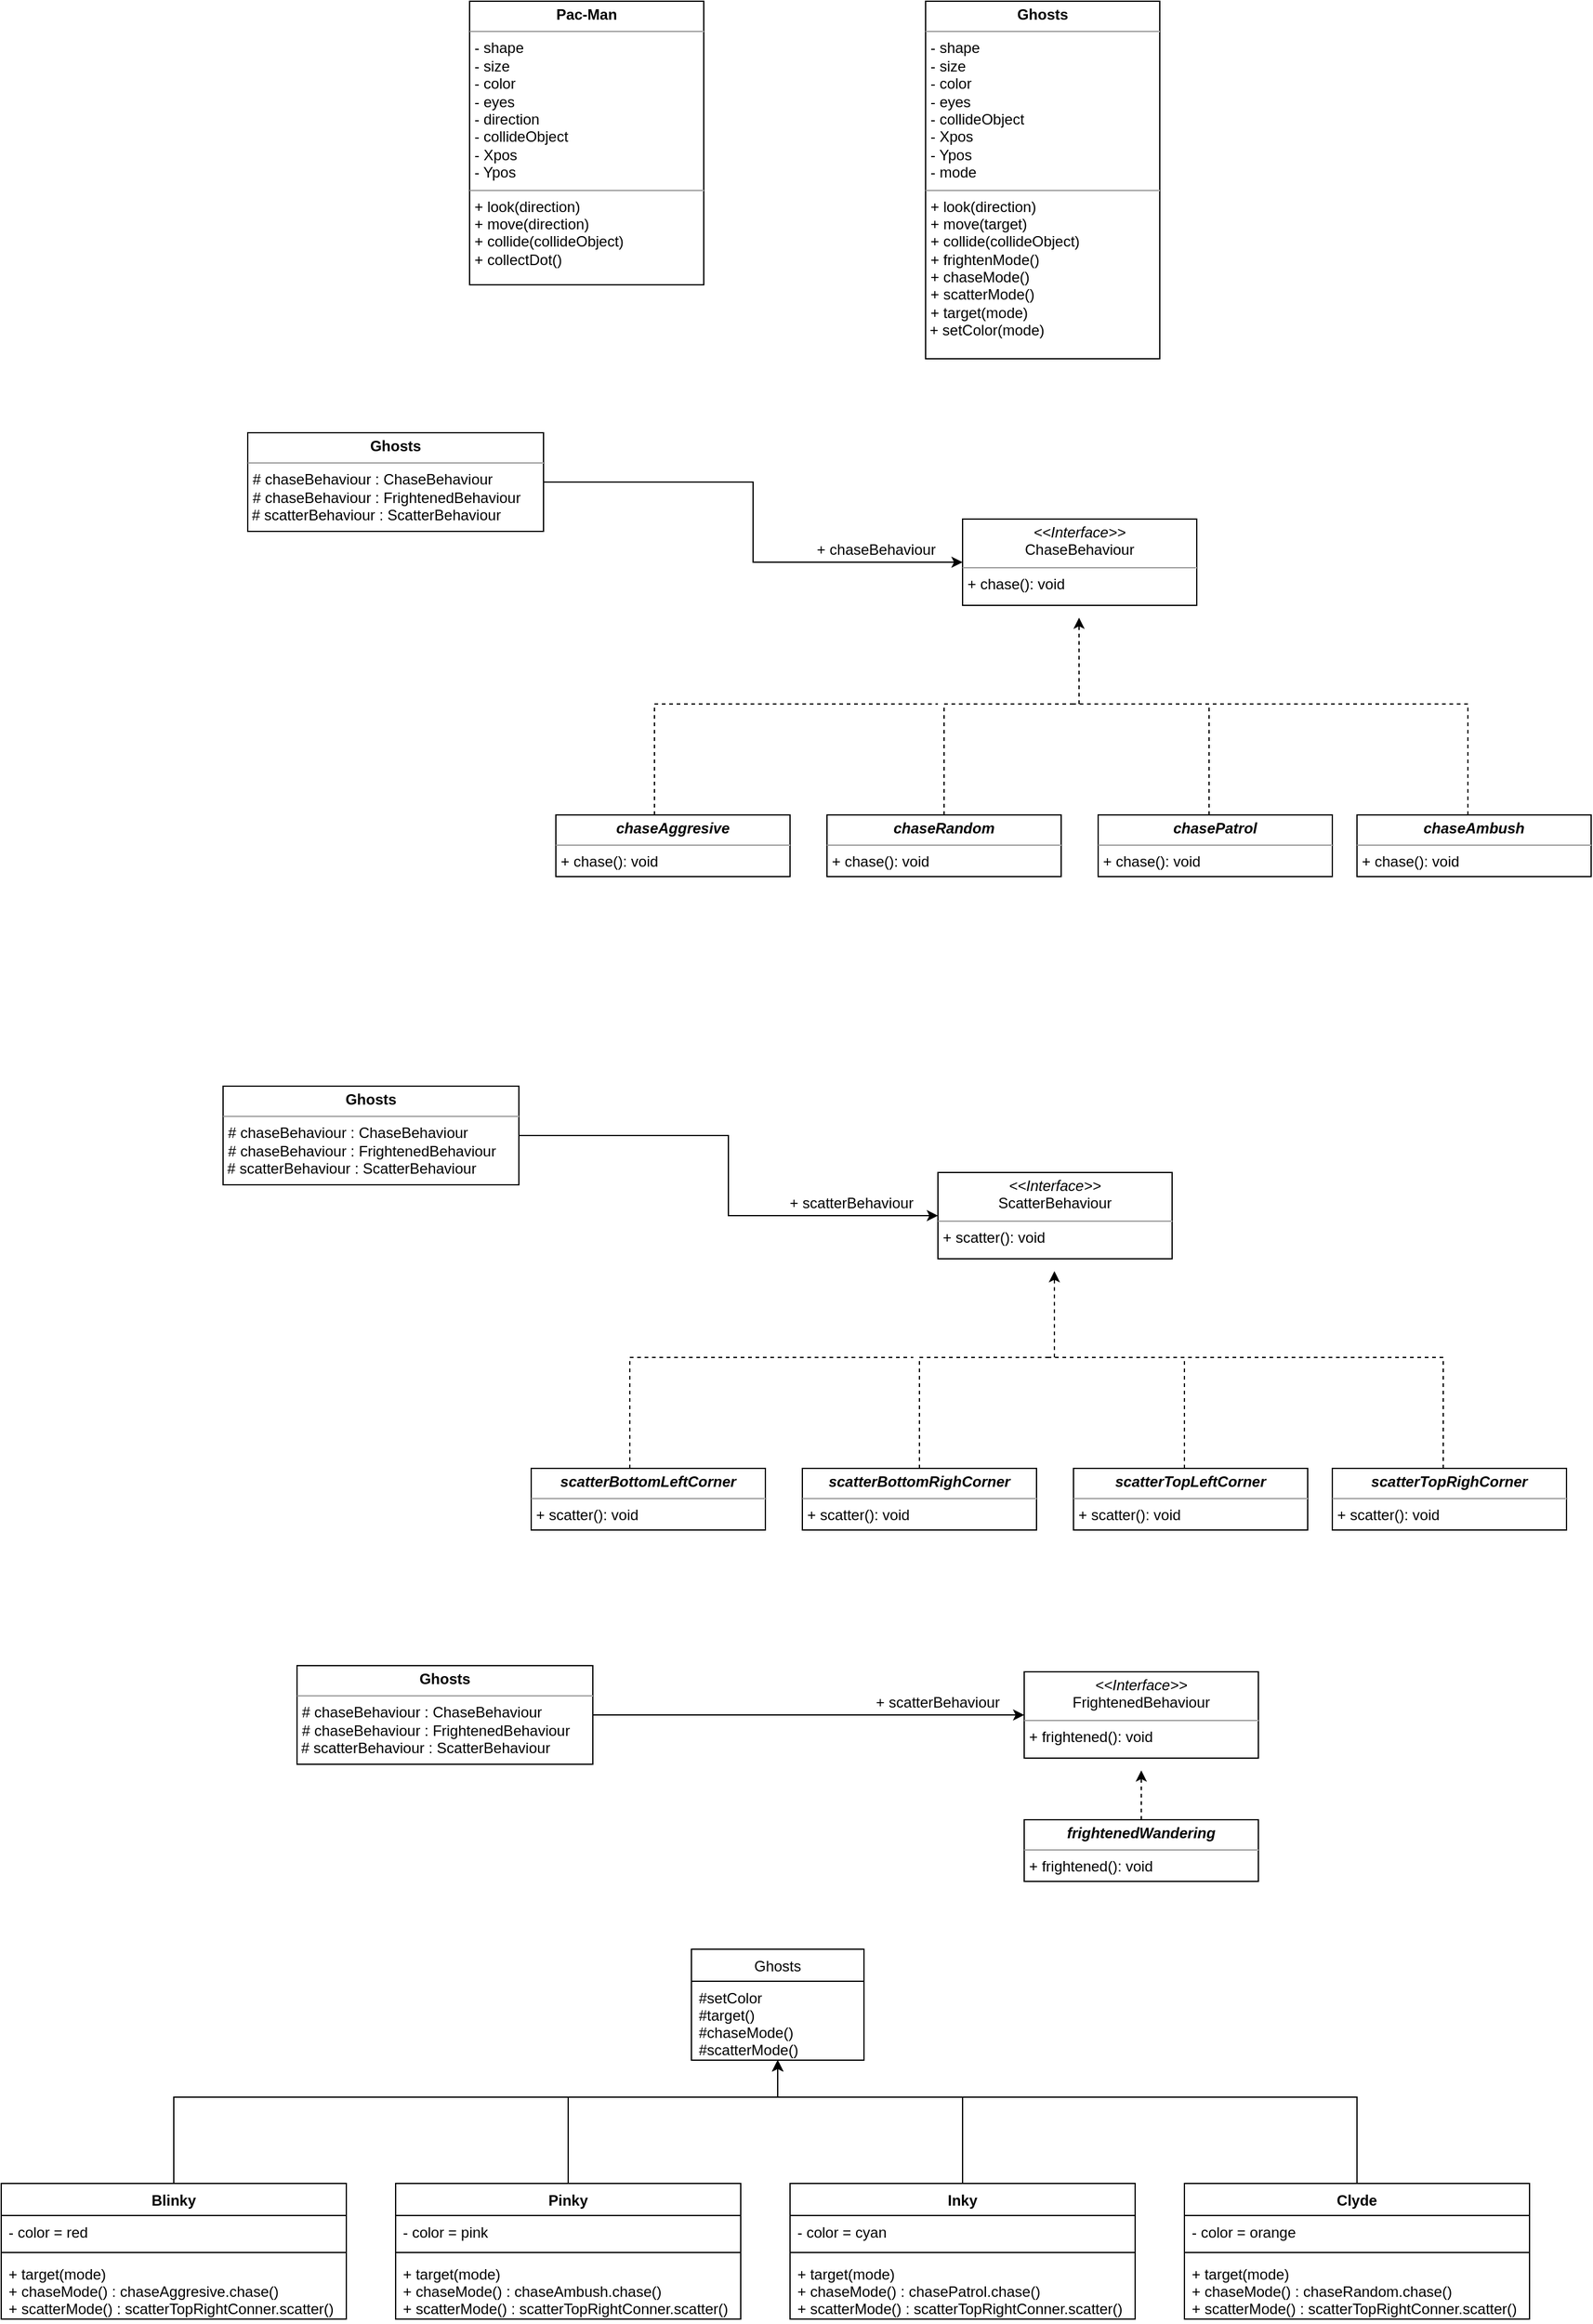 <mxfile version="16.1.4"><diagram id="Zr9euwJqjR3s-nDF8V9x" name="Page-1"><mxGraphModel dx="1422" dy="1865" grid="1" gridSize="10" guides="1" tooltips="1" connect="1" arrows="1" fold="1" page="1" pageScale="1" pageWidth="850" pageHeight="1100" math="0" shadow="0"><root><mxCell id="0"/><mxCell id="1" parent="0"/><mxCell id="b5skQagqp3SkqTpXcIJ9-14" value="&lt;p style=&quot;margin: 0px ; margin-top: 4px ; text-align: center&quot;&gt;&lt;b&gt;Pac-Man&lt;/b&gt;&lt;br&gt;&lt;/p&gt;&lt;hr size=&quot;1&quot;&gt;&lt;p style=&quot;margin: 0px ; margin-left: 4px&quot;&gt;- shape&lt;/p&gt;&lt;p style=&quot;margin: 0px ; margin-left: 4px&quot;&gt;- size&lt;/p&gt;&lt;p style=&quot;margin: 0px ; margin-left: 4px&quot;&gt;- color&lt;/p&gt;&lt;p style=&quot;margin: 0px ; margin-left: 4px&quot;&gt;- eyes&lt;/p&gt;&lt;p style=&quot;margin: 0px ; margin-left: 4px&quot;&gt;- direction&lt;/p&gt;&lt;p style=&quot;margin: 0px ; margin-left: 4px&quot;&gt;- collideObject&lt;/p&gt;&lt;p style=&quot;margin: 0px ; margin-left: 4px&quot;&gt;- Xpos&lt;/p&gt;&lt;p style=&quot;margin: 0px ; margin-left: 4px&quot;&gt;- Ypos&lt;br&gt;&lt;/p&gt;&lt;hr size=&quot;1&quot;&gt;&lt;p style=&quot;margin: 0px ; margin-left: 4px&quot;&gt;+ look(direction)&lt;/p&gt;&lt;p style=&quot;margin: 0px ; margin-left: 4px&quot;&gt;+ move(direction)&lt;/p&gt;&lt;p style=&quot;margin: 0px ; margin-left: 4px&quot;&gt;+ collide(collideObject)&lt;/p&gt;&lt;p style=&quot;margin: 0px ; margin-left: 4px&quot;&gt;+ collectDot()&lt;br&gt;&lt;/p&gt;" style="verticalAlign=top;align=left;overflow=fill;fontSize=12;fontFamily=Helvetica;html=1;" vertex="1" parent="1"><mxGeometry x="490" y="-60" width="190" height="230" as="geometry"/></mxCell><mxCell id="b5skQagqp3SkqTpXcIJ9-24" style="edgeStyle=orthogonalEdgeStyle;rounded=0;orthogonalLoop=1;jettySize=auto;html=1;entryX=0;entryY=0.5;entryDx=0;entryDy=0;" edge="1" parent="1" source="b5skQagqp3SkqTpXcIJ9-17" target="b5skQagqp3SkqTpXcIJ9-18"><mxGeometry relative="1" as="geometry"/></mxCell><mxCell id="b5skQagqp3SkqTpXcIJ9-17" value="&lt;p style=&quot;margin: 0px ; margin-top: 4px ; text-align: center&quot;&gt;&lt;b&gt;Ghosts&lt;/b&gt;&lt;br&gt;&lt;/p&gt;&lt;hr size=&quot;1&quot;&gt;&lt;p style=&quot;margin: 0px ; margin-left: 4px&quot;&gt;# chaseBehaviour : ChaseBehaviour&lt;/p&gt;&lt;p style=&quot;margin: 0px ; margin-left: 4px&quot;&gt;# chaseBehaviour : FrightenedBehaviour&lt;br&gt;&lt;/p&gt;&lt;div&gt;&amp;nbsp;# scatterBehaviour : ScatterBehaviour&lt;br&gt;&lt;/div&gt;" style="verticalAlign=top;align=left;overflow=fill;fontSize=12;fontFamily=Helvetica;html=1;" vertex="1" parent="1"><mxGeometry x="310" y="290" width="240" height="80" as="geometry"/></mxCell><mxCell id="b5skQagqp3SkqTpXcIJ9-18" value="&lt;p style=&quot;margin: 0px ; margin-top: 4px ; text-align: center&quot;&gt;&lt;i&gt;&amp;lt;&amp;lt;Interface&amp;gt;&amp;gt;&lt;/i&gt;&lt;br&gt;ChaseBehaviour&lt;br&gt;&lt;/p&gt;&lt;hr size=&quot;1&quot;&gt;&lt;p style=&quot;margin: 0px ; margin-left: 4px&quot;&gt;+ chase(): void&lt;br&gt;&lt;/p&gt;" style="verticalAlign=top;align=left;overflow=fill;fontSize=12;fontFamily=Helvetica;html=1;" vertex="1" parent="1"><mxGeometry x="890" y="360" width="190" height="70" as="geometry"/></mxCell><mxCell id="b5skQagqp3SkqTpXcIJ9-27" style="edgeStyle=orthogonalEdgeStyle;rounded=0;orthogonalLoop=1;jettySize=auto;html=1;dashed=1;endArrow=none;endFill=0;" edge="1" parent="1" source="b5skQagqp3SkqTpXcIJ9-20"><mxGeometry relative="1" as="geometry"><mxPoint x="870" y="510" as="targetPoint"/><Array as="points"><mxPoint x="640" y="510"/></Array></mxGeometry></mxCell><mxCell id="b5skQagqp3SkqTpXcIJ9-20" value="&lt;p style=&quot;margin: 0px ; margin-top: 4px ; text-align: center&quot;&gt;&lt;i&gt;&lt;b&gt;chaseAggresive&lt;/b&gt;&lt;/i&gt;&lt;br&gt;&lt;/p&gt;&lt;hr size=&quot;1&quot;&gt;&lt;p style=&quot;margin: 0px ; margin-left: 4px&quot;&gt;+ chase(): void&lt;br&gt;&lt;/p&gt;" style="verticalAlign=top;align=left;overflow=fill;fontSize=12;fontFamily=Helvetica;html=1;" vertex="1" parent="1"><mxGeometry x="560" y="600" width="190" height="50" as="geometry"/></mxCell><mxCell id="b5skQagqp3SkqTpXcIJ9-30" style="edgeStyle=orthogonalEdgeStyle;rounded=0;orthogonalLoop=1;jettySize=auto;html=1;dashed=1;endArrow=none;endFill=0;" edge="1" parent="1" source="b5skQagqp3SkqTpXcIJ9-21"><mxGeometry relative="1" as="geometry"><mxPoint x="980" y="510" as="targetPoint"/><Array as="points"><mxPoint x="875" y="510"/></Array></mxGeometry></mxCell><mxCell id="b5skQagqp3SkqTpXcIJ9-21" value="&lt;p style=&quot;margin: 0px ; margin-top: 4px ; text-align: center&quot;&gt;&lt;i&gt;&lt;b&gt;chaseRandom&lt;/b&gt;&lt;/i&gt;&lt;br&gt;&lt;/p&gt;&lt;hr size=&quot;1&quot;&gt;&lt;p style=&quot;margin: 0px ; margin-left: 4px&quot;&gt;+ chase(): void&lt;br&gt;&lt;/p&gt;" style="verticalAlign=top;align=left;overflow=fill;fontSize=12;fontFamily=Helvetica;html=1;" vertex="1" parent="1"><mxGeometry x="780" y="600" width="190" height="50" as="geometry"/></mxCell><mxCell id="b5skQagqp3SkqTpXcIJ9-28" style="edgeStyle=orthogonalEdgeStyle;rounded=0;orthogonalLoop=1;jettySize=auto;html=1;dashed=1;endArrow=none;endFill=0;" edge="1" parent="1" source="b5skQagqp3SkqTpXcIJ9-22"><mxGeometry relative="1" as="geometry"><mxPoint x="980" y="510" as="targetPoint"/><Array as="points"><mxPoint x="1090" y="510"/></Array></mxGeometry></mxCell><mxCell id="b5skQagqp3SkqTpXcIJ9-22" value="&lt;p style=&quot;margin: 0px ; margin-top: 4px ; text-align: center&quot;&gt;&lt;i&gt;&lt;b&gt;chasePatrol&lt;/b&gt;&lt;/i&gt;&lt;br&gt;&lt;/p&gt;&lt;hr size=&quot;1&quot;&gt;&lt;p style=&quot;margin: 0px ; margin-left: 4px&quot;&gt;+ chase(): void&lt;br&gt;&lt;/p&gt;" style="verticalAlign=top;align=left;overflow=fill;fontSize=12;fontFamily=Helvetica;html=1;" vertex="1" parent="1"><mxGeometry x="1000" y="600" width="190" height="50" as="geometry"/></mxCell><mxCell id="b5skQagqp3SkqTpXcIJ9-29" style="edgeStyle=orthogonalEdgeStyle;rounded=0;orthogonalLoop=1;jettySize=auto;html=1;dashed=1;endArrow=none;endFill=0;" edge="1" parent="1" source="b5skQagqp3SkqTpXcIJ9-23"><mxGeometry relative="1" as="geometry"><mxPoint x="1090" y="510" as="targetPoint"/><Array as="points"><mxPoint x="1300" y="510"/></Array></mxGeometry></mxCell><mxCell id="b5skQagqp3SkqTpXcIJ9-23" value="&lt;p style=&quot;margin: 0px ; margin-top: 4px ; text-align: center&quot;&gt;&lt;i&gt;&lt;b&gt;chaseAmbush&lt;/b&gt;&lt;/i&gt;&lt;br&gt;&lt;/p&gt;&lt;hr size=&quot;1&quot;&gt;&lt;p style=&quot;margin: 0px ; margin-left: 4px&quot;&gt;+ chase(): void&lt;br&gt;&lt;/p&gt;" style="verticalAlign=top;align=left;overflow=fill;fontSize=12;fontFamily=Helvetica;html=1;" vertex="1" parent="1"><mxGeometry x="1210" y="600" width="190" height="50" as="geometry"/></mxCell><mxCell id="b5skQagqp3SkqTpXcIJ9-31" value="" style="endArrow=classic;dashed=1;html=1;rounded=0;endFill=1;" edge="1" parent="1"><mxGeometry width="50" height="50" relative="1" as="geometry"><mxPoint x="984.5" y="510" as="sourcePoint"/><mxPoint x="984.5" y="440" as="targetPoint"/></mxGeometry></mxCell><mxCell id="b5skQagqp3SkqTpXcIJ9-32" value="&lt;p style=&quot;margin: 0px ; margin-top: 4px ; text-align: center&quot;&gt;&lt;b&gt;Ghosts&lt;/b&gt;&lt;br&gt;&lt;/p&gt;&lt;hr size=&quot;1&quot;&gt;&lt;p style=&quot;margin: 0px ; margin-left: 4px&quot;&gt;- shape&lt;br&gt;- size&lt;/p&gt;&lt;p style=&quot;margin: 0px ; margin-left: 4px&quot;&gt;- color&lt;/p&gt;&lt;p style=&quot;margin: 0px ; margin-left: 4px&quot;&gt;- eyes&lt;/p&gt;&lt;p style=&quot;margin: 0px ; margin-left: 4px&quot;&gt;- collideObject&lt;/p&gt;&lt;p style=&quot;margin: 0px ; margin-left: 4px&quot;&gt;- Xpos&lt;/p&gt;&lt;p style=&quot;margin: 0px ; margin-left: 4px&quot;&gt;- Ypos&lt;/p&gt;&lt;p style=&quot;margin: 0px ; margin-left: 4px&quot;&gt;- mode&lt;br&gt;&lt;/p&gt;&lt;hr size=&quot;1&quot;&gt;&lt;p style=&quot;margin: 0px ; margin-left: 4px&quot;&gt;+ look(direction)&lt;/p&gt;&lt;p style=&quot;margin: 0px ; margin-left: 4px&quot;&gt;+ move(target)&lt;/p&gt;&lt;p style=&quot;margin: 0px ; margin-left: 4px&quot;&gt;+ collide(collideObject)&lt;/p&gt;&lt;p style=&quot;margin: 0px ; margin-left: 4px&quot;&gt;+ frightenMode()&lt;/p&gt;&lt;p style=&quot;margin: 0px ; margin-left: 4px&quot;&gt;+ chaseMode()&lt;/p&gt;&lt;p style=&quot;margin: 0px ; margin-left: 4px&quot;&gt;+ scatterMode()&lt;/p&gt;&lt;p style=&quot;margin: 0px ; margin-left: 4px&quot;&gt;+ target(mode)&lt;br&gt;&lt;/p&gt;&lt;div&gt;&amp;nbsp;+ setColor(mode)&lt;br&gt;&lt;/div&gt;" style="verticalAlign=top;align=left;overflow=fill;fontSize=12;fontFamily=Helvetica;html=1;" vertex="1" parent="1"><mxGeometry x="860" y="-60" width="190" height="290" as="geometry"/></mxCell><mxCell id="b5skQagqp3SkqTpXcIJ9-33" value="+ chaseBehaviour" style="text;html=1;strokeColor=none;fillColor=none;align=center;verticalAlign=middle;whiteSpace=wrap;rounded=0;" vertex="1" parent="1"><mxGeometry x="760" y="370" width="120" height="30" as="geometry"/></mxCell><mxCell id="b5skQagqp3SkqTpXcIJ9-34" style="edgeStyle=orthogonalEdgeStyle;rounded=0;orthogonalLoop=1;jettySize=auto;html=1;entryX=0;entryY=0.5;entryDx=0;entryDy=0;" edge="1" parent="1" source="b5skQagqp3SkqTpXcIJ9-35" target="b5skQagqp3SkqTpXcIJ9-36"><mxGeometry relative="1" as="geometry"/></mxCell><mxCell id="b5skQagqp3SkqTpXcIJ9-35" value="&lt;p style=&quot;margin: 0px ; margin-top: 4px ; text-align: center&quot;&gt;&lt;b&gt;Ghosts&lt;/b&gt;&lt;br&gt;&lt;/p&gt;&lt;hr size=&quot;1&quot;&gt;&lt;p style=&quot;margin: 0px ; margin-left: 4px&quot;&gt;# chaseBehaviour : ChaseBehaviour&lt;/p&gt;&lt;p style=&quot;margin: 0px ; margin-left: 4px&quot;&gt;# chaseBehaviour : FrightenedBehaviour&lt;br&gt;&lt;/p&gt;&lt;div&gt;&amp;nbsp;# scatterBehaviour : ScatterBehaviour&lt;br&gt;&lt;/div&gt;" style="verticalAlign=top;align=left;overflow=fill;fontSize=12;fontFamily=Helvetica;html=1;" vertex="1" parent="1"><mxGeometry x="290" y="820" width="240" height="80" as="geometry"/></mxCell><mxCell id="b5skQagqp3SkqTpXcIJ9-36" value="&lt;p style=&quot;margin: 0px ; margin-top: 4px ; text-align: center&quot;&gt;&lt;i&gt;&amp;lt;&amp;lt;Interface&amp;gt;&amp;gt;&lt;/i&gt;&lt;br&gt;ScatterBehaviour&lt;br&gt;&lt;/p&gt;&lt;hr size=&quot;1&quot;&gt;&lt;p style=&quot;margin: 0px ; margin-left: 4px&quot;&gt;+ scatter(): void&lt;br&gt;&lt;/p&gt;" style="verticalAlign=top;align=left;overflow=fill;fontSize=12;fontFamily=Helvetica;html=1;" vertex="1" parent="1"><mxGeometry x="870" y="890" width="190" height="70" as="geometry"/></mxCell><mxCell id="b5skQagqp3SkqTpXcIJ9-37" style="edgeStyle=orthogonalEdgeStyle;rounded=0;orthogonalLoop=1;jettySize=auto;html=1;dashed=1;endArrow=none;endFill=0;" edge="1" parent="1" source="b5skQagqp3SkqTpXcIJ9-38"><mxGeometry relative="1" as="geometry"><mxPoint x="850" y="1040" as="targetPoint"/><Array as="points"><mxPoint x="620" y="1040"/></Array></mxGeometry></mxCell><mxCell id="b5skQagqp3SkqTpXcIJ9-38" value="&lt;p style=&quot;margin: 0px ; margin-top: 4px ; text-align: center&quot;&gt;&lt;i&gt;&lt;b&gt;scatterBottomLeftCorner&lt;/b&gt;&lt;/i&gt;&lt;br&gt;&lt;/p&gt;&lt;hr size=&quot;1&quot;&gt;&lt;p style=&quot;margin: 0px ; margin-left: 4px&quot;&gt;+ scatter(): void&lt;br&gt;&lt;/p&gt;" style="verticalAlign=top;align=left;overflow=fill;fontSize=12;fontFamily=Helvetica;html=1;" vertex="1" parent="1"><mxGeometry x="540" y="1130" width="190" height="50" as="geometry"/></mxCell><mxCell id="b5skQagqp3SkqTpXcIJ9-39" style="edgeStyle=orthogonalEdgeStyle;rounded=0;orthogonalLoop=1;jettySize=auto;html=1;dashed=1;endArrow=none;endFill=0;" edge="1" parent="1" source="b5skQagqp3SkqTpXcIJ9-40"><mxGeometry relative="1" as="geometry"><mxPoint x="960" y="1040" as="targetPoint"/><Array as="points"><mxPoint x="855" y="1040"/></Array></mxGeometry></mxCell><mxCell id="b5skQagqp3SkqTpXcIJ9-40" value="&lt;p style=&quot;margin: 0px ; margin-top: 4px ; text-align: center&quot;&gt;&lt;i&gt;&lt;b&gt;scatterBottomRighCorner&lt;/b&gt;&lt;/i&gt;&lt;/p&gt;&lt;hr size=&quot;1&quot;&gt;&lt;p style=&quot;margin: 0px ; margin-left: 4px&quot;&gt;+ scatter(): void&lt;br&gt;&lt;/p&gt;" style="verticalAlign=top;align=left;overflow=fill;fontSize=12;fontFamily=Helvetica;html=1;" vertex="1" parent="1"><mxGeometry x="760" y="1130" width="190" height="50" as="geometry"/></mxCell><mxCell id="b5skQagqp3SkqTpXcIJ9-41" style="edgeStyle=orthogonalEdgeStyle;rounded=0;orthogonalLoop=1;jettySize=auto;html=1;dashed=1;endArrow=none;endFill=0;" edge="1" parent="1" source="b5skQagqp3SkqTpXcIJ9-42"><mxGeometry relative="1" as="geometry"><mxPoint x="960" y="1040" as="targetPoint"/><Array as="points"><mxPoint x="1070" y="1040"/></Array></mxGeometry></mxCell><mxCell id="b5skQagqp3SkqTpXcIJ9-42" value="&lt;p style=&quot;margin: 0px ; margin-top: 4px ; text-align: center&quot;&gt;&lt;i&gt;&lt;b&gt;scatterTopLeftCorner&lt;/b&gt;&lt;/i&gt;&lt;/p&gt;&lt;hr size=&quot;1&quot;&gt;&lt;p style=&quot;margin: 0px ; margin-left: 4px&quot;&gt;+ scatter(): void&lt;br&gt;&lt;/p&gt;" style="verticalAlign=top;align=left;overflow=fill;fontSize=12;fontFamily=Helvetica;html=1;" vertex="1" parent="1"><mxGeometry x="980" y="1130" width="190" height="50" as="geometry"/></mxCell><mxCell id="b5skQagqp3SkqTpXcIJ9-43" style="edgeStyle=orthogonalEdgeStyle;rounded=0;orthogonalLoop=1;jettySize=auto;html=1;dashed=1;endArrow=none;endFill=0;" edge="1" parent="1" source="b5skQagqp3SkqTpXcIJ9-44"><mxGeometry relative="1" as="geometry"><mxPoint x="1070" y="1040" as="targetPoint"/><Array as="points"><mxPoint x="1280" y="1040"/></Array></mxGeometry></mxCell><mxCell id="b5skQagqp3SkqTpXcIJ9-44" value="&lt;p style=&quot;margin: 0px ; margin-top: 4px ; text-align: center&quot;&gt;&lt;i&gt;&lt;b&gt;scatterTopRighCorner&lt;/b&gt;&lt;/i&gt;&lt;/p&gt;&lt;hr size=&quot;1&quot;&gt;&lt;p style=&quot;margin: 0px ; margin-left: 4px&quot;&gt;+ scatter(): void&lt;br&gt;&lt;/p&gt;" style="verticalAlign=top;align=left;overflow=fill;fontSize=12;fontFamily=Helvetica;html=1;" vertex="1" parent="1"><mxGeometry x="1190" y="1130" width="190" height="50" as="geometry"/></mxCell><mxCell id="b5skQagqp3SkqTpXcIJ9-45" value="" style="endArrow=classic;dashed=1;html=1;rounded=0;endFill=1;" edge="1" parent="1"><mxGeometry width="50" height="50" relative="1" as="geometry"><mxPoint x="964.5" y="1040" as="sourcePoint"/><mxPoint x="964.5" y="970" as="targetPoint"/></mxGeometry></mxCell><mxCell id="b5skQagqp3SkqTpXcIJ9-46" value="+ scatterBehaviour" style="text;html=1;strokeColor=none;fillColor=none;align=center;verticalAlign=middle;whiteSpace=wrap;rounded=0;" vertex="1" parent="1"><mxGeometry x="740" y="900" width="120" height="30" as="geometry"/></mxCell><mxCell id="b5skQagqp3SkqTpXcIJ9-47" style="edgeStyle=orthogonalEdgeStyle;rounded=0;orthogonalLoop=1;jettySize=auto;html=1;entryX=0;entryY=0.5;entryDx=0;entryDy=0;" edge="1" parent="1" source="b5skQagqp3SkqTpXcIJ9-48" target="b5skQagqp3SkqTpXcIJ9-49"><mxGeometry relative="1" as="geometry"/></mxCell><mxCell id="b5skQagqp3SkqTpXcIJ9-48" value="&lt;p style=&quot;margin: 0px ; margin-top: 4px ; text-align: center&quot;&gt;&lt;b&gt;Ghosts&lt;/b&gt;&lt;br&gt;&lt;/p&gt;&lt;hr size=&quot;1&quot;&gt;&lt;p style=&quot;margin: 0px ; margin-left: 4px&quot;&gt;# chaseBehaviour : ChaseBehaviour&lt;/p&gt;&lt;p style=&quot;margin: 0px ; margin-left: 4px&quot;&gt;# chaseBehaviour : FrightenedBehaviour&lt;br&gt;&lt;/p&gt;&lt;div&gt;&amp;nbsp;# scatterBehaviour : ScatterBehaviour&lt;br&gt;&lt;/div&gt;" style="verticalAlign=top;align=left;overflow=fill;fontSize=12;fontFamily=Helvetica;html=1;" vertex="1" parent="1"><mxGeometry x="350" y="1290" width="240" height="80" as="geometry"/></mxCell><mxCell id="b5skQagqp3SkqTpXcIJ9-49" value="&lt;p style=&quot;margin: 0px ; margin-top: 4px ; text-align: center&quot;&gt;&lt;i&gt;&amp;lt;&amp;lt;Interface&amp;gt;&amp;gt;&lt;/i&gt;&lt;br&gt;FrightenedBehaviour&lt;br&gt;&lt;/p&gt;&lt;hr size=&quot;1&quot;&gt;&lt;p style=&quot;margin: 0px ; margin-left: 4px&quot;&gt;+ frightened(): void&lt;br&gt;&lt;/p&gt;" style="verticalAlign=top;align=left;overflow=fill;fontSize=12;fontFamily=Helvetica;html=1;" vertex="1" parent="1"><mxGeometry x="940" y="1295" width="190" height="70" as="geometry"/></mxCell><mxCell id="b5skQagqp3SkqTpXcIJ9-60" style="edgeStyle=orthogonalEdgeStyle;rounded=0;orthogonalLoop=1;jettySize=auto;html=1;dashed=1;endArrow=classic;endFill=1;" edge="1" parent="1" source="b5skQagqp3SkqTpXcIJ9-55"><mxGeometry relative="1" as="geometry"><mxPoint x="1035" y="1375" as="targetPoint"/></mxGeometry></mxCell><mxCell id="b5skQagqp3SkqTpXcIJ9-55" value="&lt;p style=&quot;margin: 0px ; margin-top: 4px ; text-align: center&quot;&gt;&lt;i&gt;&lt;b&gt;frightenedWandering&lt;/b&gt;&lt;/i&gt;&lt;br&gt;&lt;/p&gt;&lt;hr size=&quot;1&quot;&gt;&lt;p style=&quot;margin: 0px ; margin-left: 4px&quot;&gt;+ frightened(): void&lt;br&gt;&lt;/p&gt;" style="verticalAlign=top;align=left;overflow=fill;fontSize=12;fontFamily=Helvetica;html=1;" vertex="1" parent="1"><mxGeometry x="940" y="1415" width="190" height="50" as="geometry"/></mxCell><mxCell id="b5skQagqp3SkqTpXcIJ9-59" value="+ scatterBehaviour" style="text;html=1;strokeColor=none;fillColor=none;align=center;verticalAlign=middle;whiteSpace=wrap;rounded=0;" vertex="1" parent="1"><mxGeometry x="810" y="1305" width="120" height="30" as="geometry"/></mxCell><mxCell id="b5skQagqp3SkqTpXcIJ9-61" value="Ghosts" style="swimlane;fontStyle=0;childLayout=stackLayout;horizontal=1;startSize=26;fillColor=none;horizontalStack=0;resizeParent=1;resizeParentMax=0;resizeLast=0;collapsible=1;marginBottom=0;" vertex="1" parent="1"><mxGeometry x="670" y="1520" width="140" height="90" as="geometry"/></mxCell><mxCell id="b5skQagqp3SkqTpXcIJ9-62" value="#setColor&#xA;#target()&#xA;#chaseMode()&#xA;#scatterMode()&#xA;" style="text;strokeColor=none;fillColor=none;align=left;verticalAlign=top;spacingLeft=4;spacingRight=4;overflow=hidden;rotatable=0;points=[[0,0.5],[1,0.5]];portConstraint=eastwest;" vertex="1" parent="b5skQagqp3SkqTpXcIJ9-61"><mxGeometry y="26" width="140" height="64" as="geometry"/></mxCell><mxCell id="b5skQagqp3SkqTpXcIJ9-83" style="edgeStyle=orthogonalEdgeStyle;rounded=0;orthogonalLoop=1;jettySize=auto;html=1;entryX=0.5;entryY=1;entryDx=0;entryDy=0;endArrow=classic;endFill=1;" edge="1" parent="1" source="b5skQagqp3SkqTpXcIJ9-67" target="b5skQagqp3SkqTpXcIJ9-61"><mxGeometry relative="1" as="geometry"><Array as="points"><mxPoint x="250" y="1640"/><mxPoint x="740" y="1640"/></Array></mxGeometry></mxCell><mxCell id="b5skQagqp3SkqTpXcIJ9-67" value="Blinky" style="swimlane;fontStyle=1;align=center;verticalAlign=top;childLayout=stackLayout;horizontal=1;startSize=26;horizontalStack=0;resizeParent=1;resizeParentMax=0;resizeLast=0;collapsible=1;marginBottom=0;" vertex="1" parent="1"><mxGeometry x="110" y="1710" width="280" height="110" as="geometry"/></mxCell><mxCell id="b5skQagqp3SkqTpXcIJ9-68" value="- color = red" style="text;strokeColor=none;fillColor=none;align=left;verticalAlign=top;spacingLeft=4;spacingRight=4;overflow=hidden;rotatable=0;points=[[0,0.5],[1,0.5]];portConstraint=eastwest;" vertex="1" parent="b5skQagqp3SkqTpXcIJ9-67"><mxGeometry y="26" width="280" height="26" as="geometry"/></mxCell><mxCell id="b5skQagqp3SkqTpXcIJ9-69" value="" style="line;strokeWidth=1;fillColor=none;align=left;verticalAlign=middle;spacingTop=-1;spacingLeft=3;spacingRight=3;rotatable=0;labelPosition=right;points=[];portConstraint=eastwest;" vertex="1" parent="b5skQagqp3SkqTpXcIJ9-67"><mxGeometry y="52" width="280" height="8" as="geometry"/></mxCell><mxCell id="b5skQagqp3SkqTpXcIJ9-70" value="+ target(mode)&#xA;+ chaseMode() : chaseAggresive.chase()&#xA;+ scatterMode() : scatterTopRightConner.scatter() " style="text;strokeColor=none;fillColor=none;align=left;verticalAlign=top;spacingLeft=4;spacingRight=4;overflow=hidden;rotatable=0;points=[[0,0.5],[1,0.5]];portConstraint=eastwest;" vertex="1" parent="b5skQagqp3SkqTpXcIJ9-67"><mxGeometry y="60" width="280" height="50" as="geometry"/></mxCell><mxCell id="b5skQagqp3SkqTpXcIJ9-84" style="edgeStyle=orthogonalEdgeStyle;rounded=0;orthogonalLoop=1;jettySize=auto;html=1;entryX=0.5;entryY=1;entryDx=0;entryDy=0;endArrow=classic;endFill=1;" edge="1" parent="1" source="b5skQagqp3SkqTpXcIJ9-71" target="b5skQagqp3SkqTpXcIJ9-61"><mxGeometry relative="1" as="geometry"><Array as="points"><mxPoint x="570" y="1640"/><mxPoint x="740" y="1640"/></Array></mxGeometry></mxCell><mxCell id="b5skQagqp3SkqTpXcIJ9-71" value="Pinky" style="swimlane;fontStyle=1;align=center;verticalAlign=top;childLayout=stackLayout;horizontal=1;startSize=26;horizontalStack=0;resizeParent=1;resizeParentMax=0;resizeLast=0;collapsible=1;marginBottom=0;" vertex="1" parent="1"><mxGeometry x="430" y="1710" width="280" height="110" as="geometry"/></mxCell><mxCell id="b5skQagqp3SkqTpXcIJ9-72" value="- color = pink" style="text;strokeColor=none;fillColor=none;align=left;verticalAlign=top;spacingLeft=4;spacingRight=4;overflow=hidden;rotatable=0;points=[[0,0.5],[1,0.5]];portConstraint=eastwest;" vertex="1" parent="b5skQagqp3SkqTpXcIJ9-71"><mxGeometry y="26" width="280" height="26" as="geometry"/></mxCell><mxCell id="b5skQagqp3SkqTpXcIJ9-73" value="" style="line;strokeWidth=1;fillColor=none;align=left;verticalAlign=middle;spacingTop=-1;spacingLeft=3;spacingRight=3;rotatable=0;labelPosition=right;points=[];portConstraint=eastwest;" vertex="1" parent="b5skQagqp3SkqTpXcIJ9-71"><mxGeometry y="52" width="280" height="8" as="geometry"/></mxCell><mxCell id="b5skQagqp3SkqTpXcIJ9-74" value="+ target(mode)&#xA;+ chaseMode() : chaseAmbush.chase()&#xA;+ scatterMode() : scatterTopRightConner.scatter() " style="text;strokeColor=none;fillColor=none;align=left;verticalAlign=top;spacingLeft=4;spacingRight=4;overflow=hidden;rotatable=0;points=[[0,0.5],[1,0.5]];portConstraint=eastwest;" vertex="1" parent="b5skQagqp3SkqTpXcIJ9-71"><mxGeometry y="60" width="280" height="50" as="geometry"/></mxCell><mxCell id="b5skQagqp3SkqTpXcIJ9-85" style="edgeStyle=orthogonalEdgeStyle;rounded=0;orthogonalLoop=1;jettySize=auto;html=1;entryX=0.5;entryY=1;entryDx=0;entryDy=0;endArrow=classic;endFill=1;" edge="1" parent="1" source="b5skQagqp3SkqTpXcIJ9-75" target="b5skQagqp3SkqTpXcIJ9-61"><mxGeometry relative="1" as="geometry"><Array as="points"><mxPoint x="890" y="1640"/><mxPoint x="740" y="1640"/></Array></mxGeometry></mxCell><mxCell id="b5skQagqp3SkqTpXcIJ9-75" value="Inky" style="swimlane;fontStyle=1;align=center;verticalAlign=top;childLayout=stackLayout;horizontal=1;startSize=26;horizontalStack=0;resizeParent=1;resizeParentMax=0;resizeLast=0;collapsible=1;marginBottom=0;" vertex="1" parent="1"><mxGeometry x="750" y="1710" width="280" height="110" as="geometry"/></mxCell><mxCell id="b5skQagqp3SkqTpXcIJ9-76" value="- color = cyan" style="text;strokeColor=none;fillColor=none;align=left;verticalAlign=top;spacingLeft=4;spacingRight=4;overflow=hidden;rotatable=0;points=[[0,0.5],[1,0.5]];portConstraint=eastwest;" vertex="1" parent="b5skQagqp3SkqTpXcIJ9-75"><mxGeometry y="26" width="280" height="26" as="geometry"/></mxCell><mxCell id="b5skQagqp3SkqTpXcIJ9-77" value="" style="line;strokeWidth=1;fillColor=none;align=left;verticalAlign=middle;spacingTop=-1;spacingLeft=3;spacingRight=3;rotatable=0;labelPosition=right;points=[];portConstraint=eastwest;" vertex="1" parent="b5skQagqp3SkqTpXcIJ9-75"><mxGeometry y="52" width="280" height="8" as="geometry"/></mxCell><mxCell id="b5skQagqp3SkqTpXcIJ9-78" value="+ target(mode)&#xA;+ chaseMode() : chasePatrol.chase()&#xA;+ scatterMode() : scatterTopRightConner.scatter() " style="text;strokeColor=none;fillColor=none;align=left;verticalAlign=top;spacingLeft=4;spacingRight=4;overflow=hidden;rotatable=0;points=[[0,0.5],[1,0.5]];portConstraint=eastwest;" vertex="1" parent="b5skQagqp3SkqTpXcIJ9-75"><mxGeometry y="60" width="280" height="50" as="geometry"/></mxCell><mxCell id="b5skQagqp3SkqTpXcIJ9-86" style="edgeStyle=orthogonalEdgeStyle;rounded=0;orthogonalLoop=1;jettySize=auto;html=1;entryX=0.5;entryY=1;entryDx=0;entryDy=0;endArrow=classic;endFill=1;" edge="1" parent="1" source="b5skQagqp3SkqTpXcIJ9-79" target="b5skQagqp3SkqTpXcIJ9-61"><mxGeometry relative="1" as="geometry"><Array as="points"><mxPoint x="1210" y="1640"/><mxPoint x="740" y="1640"/></Array></mxGeometry></mxCell><mxCell id="b5skQagqp3SkqTpXcIJ9-79" value="Clyde" style="swimlane;fontStyle=1;align=center;verticalAlign=top;childLayout=stackLayout;horizontal=1;startSize=26;horizontalStack=0;resizeParent=1;resizeParentMax=0;resizeLast=0;collapsible=1;marginBottom=0;" vertex="1" parent="1"><mxGeometry x="1070" y="1710" width="280" height="110" as="geometry"/></mxCell><mxCell id="b5skQagqp3SkqTpXcIJ9-80" value="- color = orange" style="text;strokeColor=none;fillColor=none;align=left;verticalAlign=top;spacingLeft=4;spacingRight=4;overflow=hidden;rotatable=0;points=[[0,0.5],[1,0.5]];portConstraint=eastwest;" vertex="1" parent="b5skQagqp3SkqTpXcIJ9-79"><mxGeometry y="26" width="280" height="26" as="geometry"/></mxCell><mxCell id="b5skQagqp3SkqTpXcIJ9-81" value="" style="line;strokeWidth=1;fillColor=none;align=left;verticalAlign=middle;spacingTop=-1;spacingLeft=3;spacingRight=3;rotatable=0;labelPosition=right;points=[];portConstraint=eastwest;" vertex="1" parent="b5skQagqp3SkqTpXcIJ9-79"><mxGeometry y="52" width="280" height="8" as="geometry"/></mxCell><mxCell id="b5skQagqp3SkqTpXcIJ9-82" value="+ target(mode)&#xA;+ chaseMode() : chaseRandom.chase()&#xA;+ scatterMode() : scatterTopRightConner.scatter() " style="text;strokeColor=none;fillColor=none;align=left;verticalAlign=top;spacingLeft=4;spacingRight=4;overflow=hidden;rotatable=0;points=[[0,0.5],[1,0.5]];portConstraint=eastwest;" vertex="1" parent="b5skQagqp3SkqTpXcIJ9-79"><mxGeometry y="60" width="280" height="50" as="geometry"/></mxCell></root></mxGraphModel></diagram></mxfile>